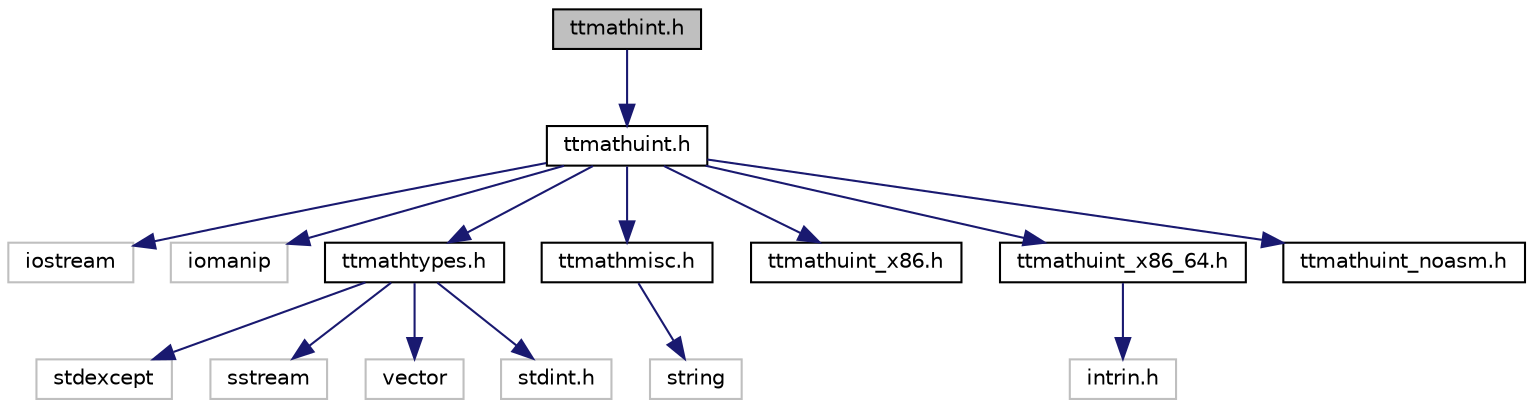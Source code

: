 digraph "ttmathint.h"
{
 // LATEX_PDF_SIZE
  edge [fontname="Helvetica",fontsize="10",labelfontname="Helvetica",labelfontsize="10"];
  node [fontname="Helvetica",fontsize="10",shape=record];
  Node0 [label="ttmathint.h",height=0.2,width=0.4,color="black", fillcolor="grey75", style="filled", fontcolor="black",tooltip="template class Int<uint>"];
  Node0 -> Node1 [color="midnightblue",fontsize="10",style="solid",fontname="Helvetica"];
  Node1 [label="ttmathuint.h",height=0.2,width=0.4,color="black", fillcolor="white", style="filled",URL="$ttmathuint_8h.html",tooltip="template class UInt<uint>"];
  Node1 -> Node2 [color="midnightblue",fontsize="10",style="solid",fontname="Helvetica"];
  Node2 [label="iostream",height=0.2,width=0.4,color="grey75", fillcolor="white", style="filled",tooltip=" "];
  Node1 -> Node3 [color="midnightblue",fontsize="10",style="solid",fontname="Helvetica"];
  Node3 [label="iomanip",height=0.2,width=0.4,color="grey75", fillcolor="white", style="filled",tooltip=" "];
  Node1 -> Node4 [color="midnightblue",fontsize="10",style="solid",fontname="Helvetica"];
  Node4 [label="ttmathtypes.h",height=0.2,width=0.4,color="black", fillcolor="white", style="filled",URL="$ttmathtypes_8h.html",tooltip="constants used in the library"];
  Node4 -> Node5 [color="midnightblue",fontsize="10",style="solid",fontname="Helvetica"];
  Node5 [label="stdexcept",height=0.2,width=0.4,color="grey75", fillcolor="white", style="filled",tooltip=" "];
  Node4 -> Node6 [color="midnightblue",fontsize="10",style="solid",fontname="Helvetica"];
  Node6 [label="sstream",height=0.2,width=0.4,color="grey75", fillcolor="white", style="filled",tooltip=" "];
  Node4 -> Node7 [color="midnightblue",fontsize="10",style="solid",fontname="Helvetica"];
  Node7 [label="vector",height=0.2,width=0.4,color="grey75", fillcolor="white", style="filled",tooltip=" "];
  Node4 -> Node8 [color="midnightblue",fontsize="10",style="solid",fontname="Helvetica"];
  Node8 [label="stdint.h",height=0.2,width=0.4,color="grey75", fillcolor="white", style="filled",tooltip=" "];
  Node1 -> Node9 [color="midnightblue",fontsize="10",style="solid",fontname="Helvetica"];
  Node9 [label="ttmathmisc.h",height=0.2,width=0.4,color="black", fillcolor="white", style="filled",URL="$ttmathmisc_8h.html",tooltip="some helpful functions"];
  Node9 -> Node10 [color="midnightblue",fontsize="10",style="solid",fontname="Helvetica"];
  Node10 [label="string",height=0.2,width=0.4,color="grey75", fillcolor="white", style="filled",tooltip=" "];
  Node1 -> Node11 [color="midnightblue",fontsize="10",style="solid",fontname="Helvetica"];
  Node11 [label="ttmathuint_x86.h",height=0.2,width=0.4,color="black", fillcolor="white", style="filled",URL="$ttmathuint__x86_8h.html",tooltip="template class UInt<uint> with assembler code for 32bit x86 processors"];
  Node1 -> Node12 [color="midnightblue",fontsize="10",style="solid",fontname="Helvetica"];
  Node12 [label="ttmathuint_x86_64.h",height=0.2,width=0.4,color="black", fillcolor="white", style="filled",URL="$ttmathuint__x86__64_8h.html",tooltip="template class UInt<uint> with assembler code for 64bit x86_64 processors"];
  Node12 -> Node13 [color="midnightblue",fontsize="10",style="solid",fontname="Helvetica"];
  Node13 [label="intrin.h",height=0.2,width=0.4,color="grey75", fillcolor="white", style="filled",tooltip=" "];
  Node1 -> Node14 [color="midnightblue",fontsize="10",style="solid",fontname="Helvetica"];
  Node14 [label="ttmathuint_noasm.h",height=0.2,width=0.4,color="black", fillcolor="white", style="filled",URL="$ttmathuint__noasm_8h.html",tooltip="template class UInt<uint> with methods without any assembler code (used for no-asm version of ttmath)"];
}
